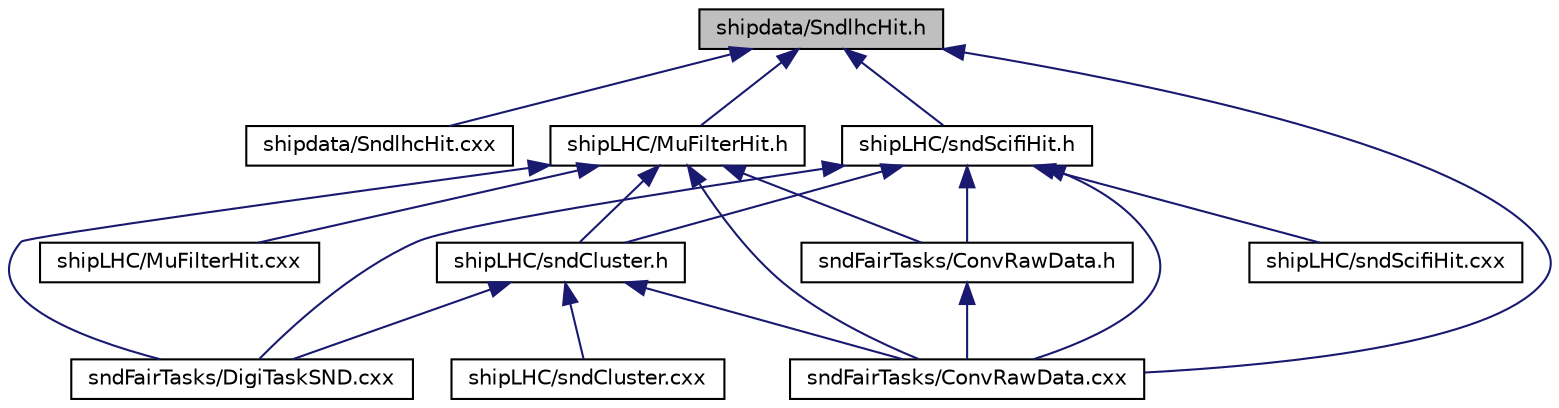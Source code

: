 digraph "shipdata/SndlhcHit.h"
{
 // LATEX_PDF_SIZE
  edge [fontname="Helvetica",fontsize="10",labelfontname="Helvetica",labelfontsize="10"];
  node [fontname="Helvetica",fontsize="10",shape=record];
  Node1 [label="shipdata/SndlhcHit.h",height=0.2,width=0.4,color="black", fillcolor="grey75", style="filled", fontcolor="black",tooltip=" "];
  Node1 -> Node2 [dir="back",color="midnightblue",fontsize="10",style="solid",fontname="Helvetica"];
  Node2 [label="shipdata/SndlhcHit.cxx",height=0.2,width=0.4,color="black", fillcolor="white", style="filled",URL="$SndlhcHit_8cxx.html",tooltip=" "];
  Node1 -> Node3 [dir="back",color="midnightblue",fontsize="10",style="solid",fontname="Helvetica"];
  Node3 [label="shipLHC/MuFilterHit.h",height=0.2,width=0.4,color="black", fillcolor="white", style="filled",URL="$MuFilterHit_8h.html",tooltip=" "];
  Node3 -> Node4 [dir="back",color="midnightblue",fontsize="10",style="solid",fontname="Helvetica"];
  Node4 [label="shipLHC/MuFilterHit.cxx",height=0.2,width=0.4,color="black", fillcolor="white", style="filled",URL="$MuFilterHit_8cxx.html",tooltip=" "];
  Node3 -> Node5 [dir="back",color="midnightblue",fontsize="10",style="solid",fontname="Helvetica"];
  Node5 [label="shipLHC/sndCluster.h",height=0.2,width=0.4,color="black", fillcolor="white", style="filled",URL="$sndCluster_8h.html",tooltip=" "];
  Node5 -> Node6 [dir="back",color="midnightblue",fontsize="10",style="solid",fontname="Helvetica"];
  Node6 [label="shipLHC/sndCluster.cxx",height=0.2,width=0.4,color="black", fillcolor="white", style="filled",URL="$sndCluster_8cxx.html",tooltip=" "];
  Node5 -> Node7 [dir="back",color="midnightblue",fontsize="10",style="solid",fontname="Helvetica"];
  Node7 [label="sndFairTasks/ConvRawData.cxx",height=0.2,width=0.4,color="black", fillcolor="white", style="filled",URL="$ConvRawData_8cxx.html",tooltip=" "];
  Node5 -> Node8 [dir="back",color="midnightblue",fontsize="10",style="solid",fontname="Helvetica"];
  Node8 [label="sndFairTasks/DigiTaskSND.cxx",height=0.2,width=0.4,color="black", fillcolor="white", style="filled",URL="$DigiTaskSND_8cxx.html",tooltip=" "];
  Node3 -> Node9 [dir="back",color="midnightblue",fontsize="10",style="solid",fontname="Helvetica"];
  Node9 [label="sndFairTasks/ConvRawData.h",height=0.2,width=0.4,color="black", fillcolor="white", style="filled",URL="$ConvRawData_8h.html",tooltip=" "];
  Node9 -> Node7 [dir="back",color="midnightblue",fontsize="10",style="solid",fontname="Helvetica"];
  Node3 -> Node7 [dir="back",color="midnightblue",fontsize="10",style="solid",fontname="Helvetica"];
  Node3 -> Node8 [dir="back",color="midnightblue",fontsize="10",style="solid",fontname="Helvetica"];
  Node1 -> Node10 [dir="back",color="midnightblue",fontsize="10",style="solid",fontname="Helvetica"];
  Node10 [label="shipLHC/sndScifiHit.h",height=0.2,width=0.4,color="black", fillcolor="white", style="filled",URL="$sndScifiHit_8h.html",tooltip=" "];
  Node10 -> Node5 [dir="back",color="midnightblue",fontsize="10",style="solid",fontname="Helvetica"];
  Node10 -> Node11 [dir="back",color="midnightblue",fontsize="10",style="solid",fontname="Helvetica"];
  Node11 [label="shipLHC/sndScifiHit.cxx",height=0.2,width=0.4,color="black", fillcolor="white", style="filled",URL="$sndScifiHit_8cxx.html",tooltip=" "];
  Node10 -> Node9 [dir="back",color="midnightblue",fontsize="10",style="solid",fontname="Helvetica"];
  Node10 -> Node7 [dir="back",color="midnightblue",fontsize="10",style="solid",fontname="Helvetica"];
  Node10 -> Node8 [dir="back",color="midnightblue",fontsize="10",style="solid",fontname="Helvetica"];
  Node1 -> Node7 [dir="back",color="midnightblue",fontsize="10",style="solid",fontname="Helvetica"];
}

